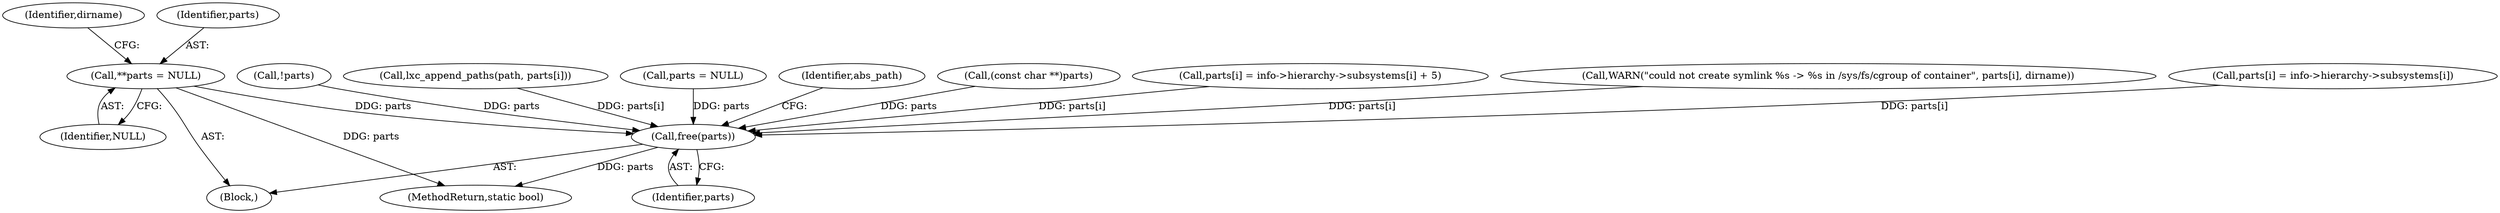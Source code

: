 digraph "0_lxc_592fd47a6245508b79fe6ac819fe6d3b2c1289be@pointer" {
"1000130" [label="(Call,**parts = NULL)"];
"1000721" [label="(Call,free(parts))"];
"1000332" [label="(Call,parts[i] = info->hierarchy->subsystems[i])"];
"1000135" [label="(Identifier,dirname)"];
"1000293" [label="(Call,!parts)"];
"1000670" [label="(Call,lxc_append_paths(path, parts[i]))"];
"1000706" [label="(Call,parts = NULL)"];
"1000131" [label="(Identifier,parts)"];
"1000724" [label="(Identifier,abs_path)"];
"1000347" [label="(Call,(const char **)parts)"];
"1000130" [label="(Call,**parts = NULL)"];
"1000116" [label="(Block,)"];
"1000732" [label="(MethodReturn,static bool)"];
"1000721" [label="(Call,free(parts))"];
"1000722" [label="(Identifier,parts)"];
"1000132" [label="(Identifier,NULL)"];
"1000318" [label="(Call,parts[i] = info->hierarchy->subsystems[i] + 5)"];
"1000688" [label="(Call,WARN(\"could not create symlink %s -> %s in /sys/fs/cgroup of container\", parts[i], dirname))"];
"1000130" -> "1000116"  [label="AST: "];
"1000130" -> "1000132"  [label="CFG: "];
"1000131" -> "1000130"  [label="AST: "];
"1000132" -> "1000130"  [label="AST: "];
"1000135" -> "1000130"  [label="CFG: "];
"1000130" -> "1000732"  [label="DDG: parts"];
"1000130" -> "1000721"  [label="DDG: parts"];
"1000721" -> "1000116"  [label="AST: "];
"1000721" -> "1000722"  [label="CFG: "];
"1000722" -> "1000721"  [label="AST: "];
"1000724" -> "1000721"  [label="CFG: "];
"1000721" -> "1000732"  [label="DDG: parts"];
"1000347" -> "1000721"  [label="DDG: parts"];
"1000332" -> "1000721"  [label="DDG: parts[i]"];
"1000293" -> "1000721"  [label="DDG: parts"];
"1000688" -> "1000721"  [label="DDG: parts[i]"];
"1000318" -> "1000721"  [label="DDG: parts[i]"];
"1000670" -> "1000721"  [label="DDG: parts[i]"];
"1000706" -> "1000721"  [label="DDG: parts"];
}
